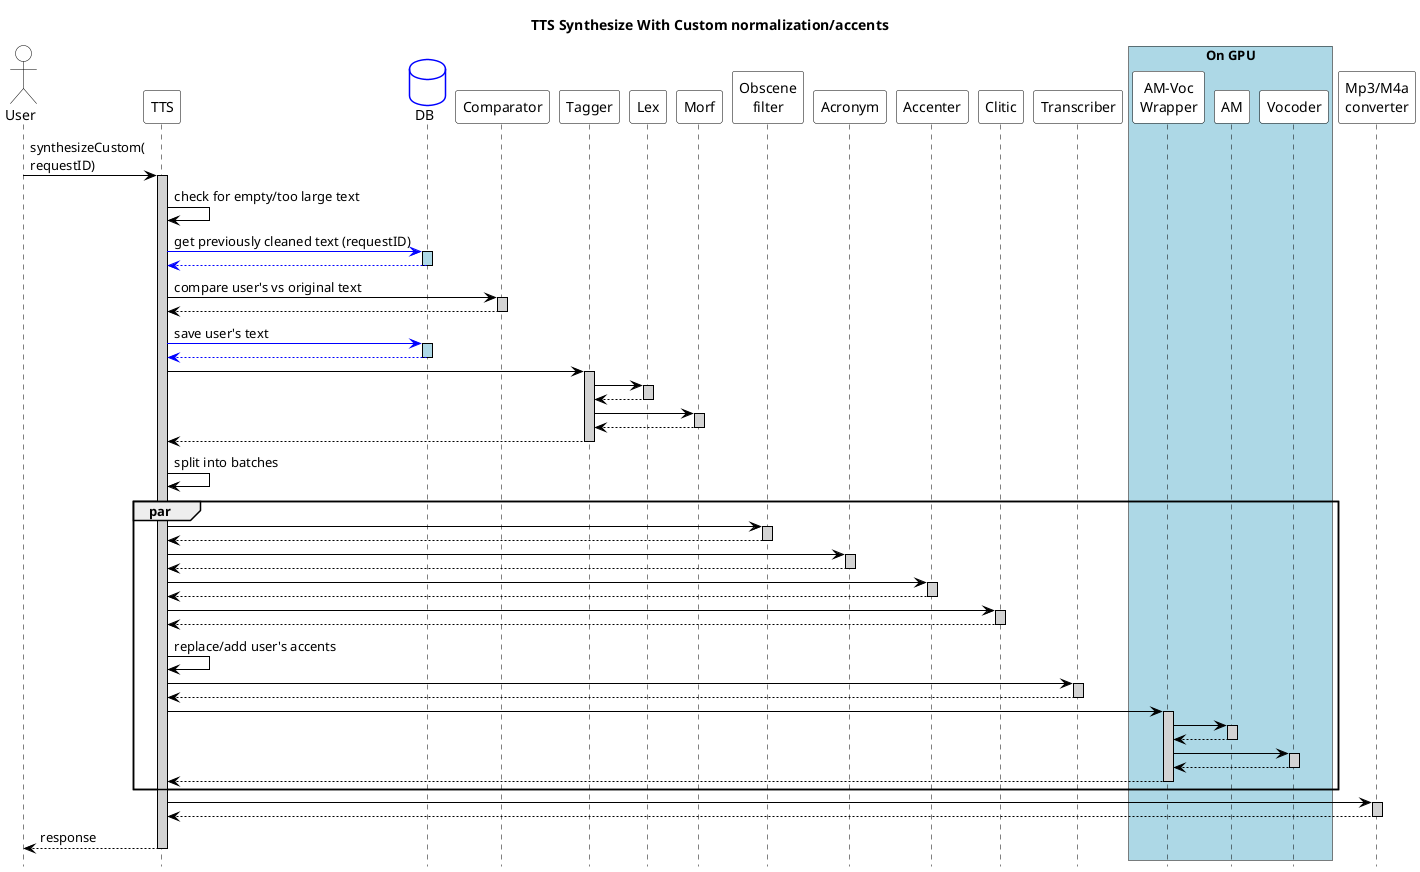 @startuml TTS

skinparam sequence {
ParticipantBorderColor Black
ActorBorderColor Black

ParticipantBackgroundColor White
ActorBackgroundColor White

ArrowColor black
LifeLineBorderColor black
LifeLineBackgroundColor lightgray

BoxBorderColor black
}
skinparam databaseBackgroundColor White
skinparam dataBaseBorderColor Blue

hide footbox
title TTS Synthesize With Custom normalization/accents

' skinparam handwritten true

actor User
participant "TTS" as tts
database "DB" as DB
participant "Comparator" as comparator
participant "Tagger" as tagger
participant "Lex" as lex
participant "Morf" as morf
participant "Obscene\nfilter" as obscene
participant "Acronym" as acronym
participant "Accenter" as accenter
participant "Clitic" as clitic
participant "Transcriber" as transcriber

box "On GPU" #LightBlue
participant "AM-Voc\nWrapper" as amVoc
participant "AM" as am
participant "Vocoder" as vocoder
end box
participant "Mp3/M4a\nconverter" as converter

User -> tts: synthesizeCustom(\nrequestID)
activate tts

tts -> tts: check for empty/too large text

tts -[#blue]> DB: get previously cleaned text (requestID)
activate DB #lightblue
DB -[#blue]-> tts:
deactivate DB

tts -> comparator: compare user's vs original text 
activate comparator
comparator --> tts:
deactivate comparator

tts -[#blue]> DB: save user's text
activate DB #lightblue
DB -[#blue]-> tts:
deactivate DB

tts -> tagger: 
activate tagger
tagger -> lex: 
activate lex
lex --> tagger:
deactivate lex

tagger -> morf: 
activate morf
morf --> tagger:
deactivate morf

tagger --> tts:
deactivate tagger

tts -> tts: split into batches

par

tts->obscene
activate obscene
obscene --> tts:
deactivate obscene

tts -> acronym: 
activate acronym
acronym --> tts:
deactivate acronym

tts -> accenter: 
activate accenter
accenter --> tts:
deactivate accenter

tts -> clitic: 
activate clitic
clitic --> tts:
deactivate clitic

tts -> tts: replace/add user's accents

tts -> transcriber: 
activate transcriber
transcriber --> tts:
deactivate transcriber

tts -> amVoc: 
activate amVoc

amVoc -> am: 
activate am
am --> amVoc:
deactivate am

amVoc -> vocoder: 
activate vocoder
vocoder --> amVoc:
deactivate vocoder
amVoc --> tts:
deactivate amVoc
end

tts -> converter: 
activate converter
converter --> tts:
deactivate converter


tts --> User: response
deactivate tts

@enduml